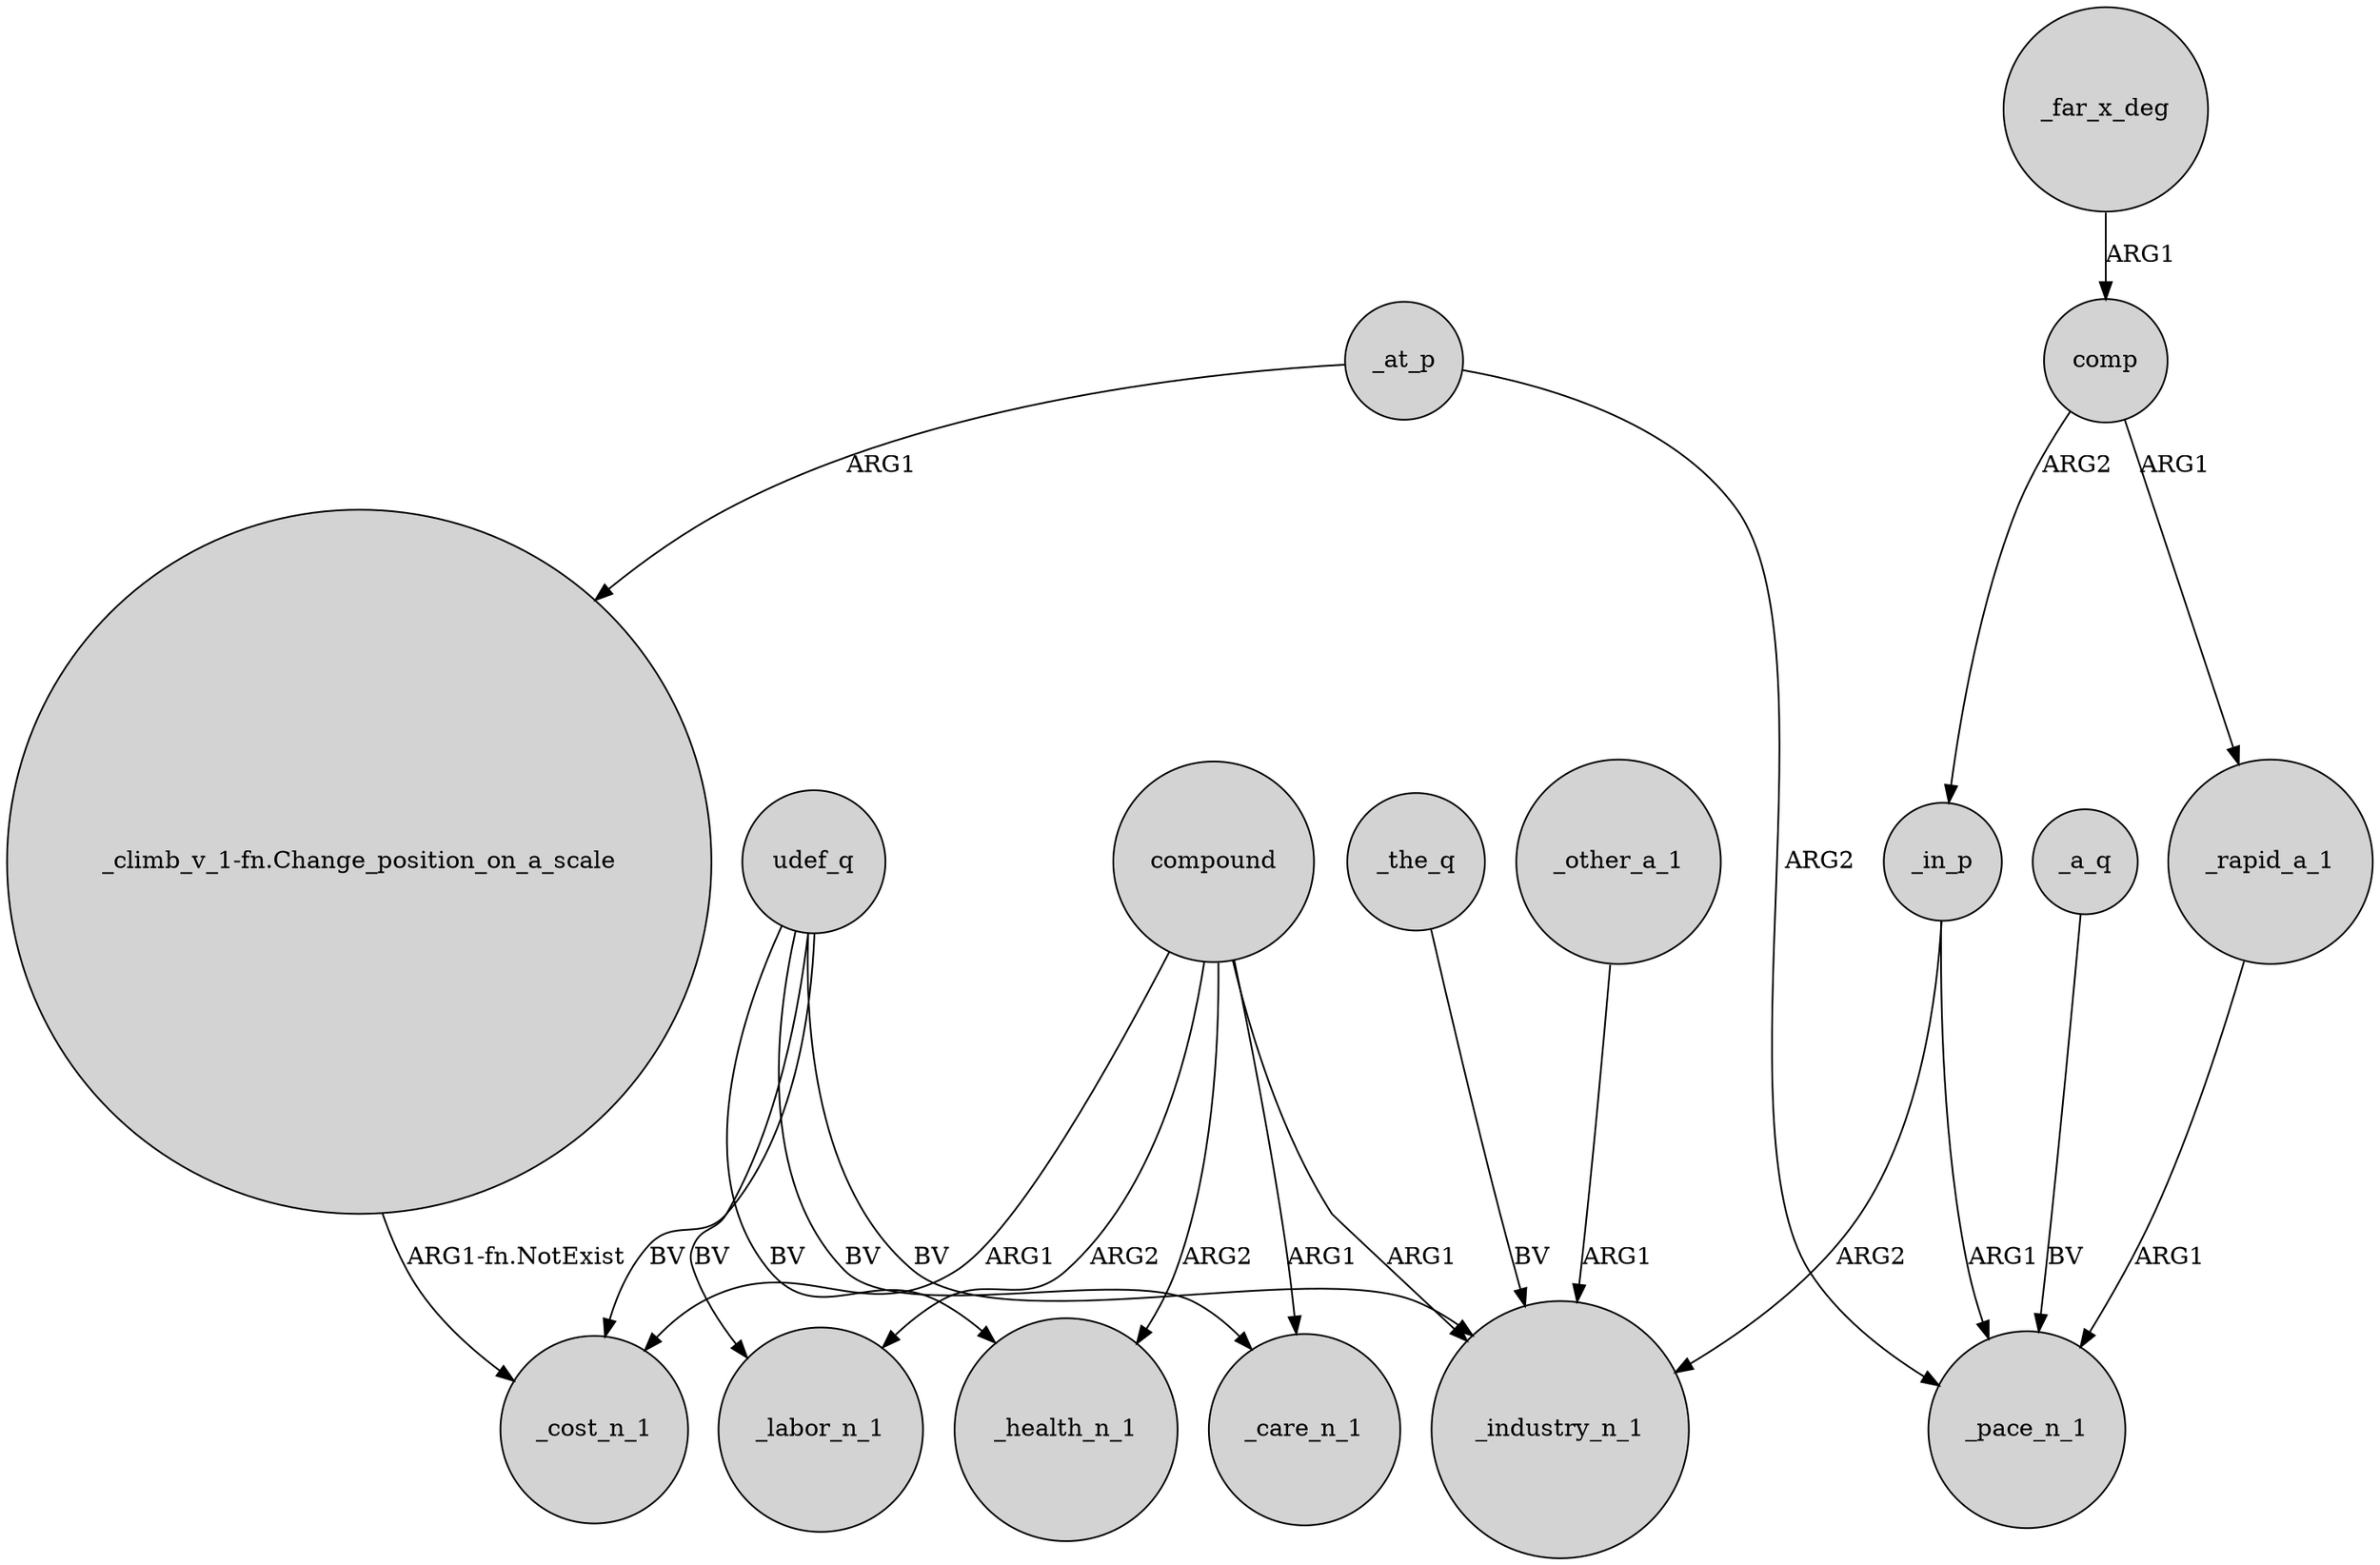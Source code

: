 digraph {
	node [shape=circle style=filled]
	_at_p -> "_climb_v_1-fn.Change_position_on_a_scale" [label=ARG1]
	_a_q -> _pace_n_1 [label=BV]
	udef_q -> _care_n_1 [label=BV]
	comp -> _in_p [label=ARG2]
	_in_p -> _industry_n_1 [label=ARG2]
	compound -> _industry_n_1 [label=ARG1]
	compound -> _labor_n_1 [label=ARG2]
	udef_q -> _cost_n_1 [label=BV]
	_the_q -> _industry_n_1 [label=BV]
	_rapid_a_1 -> _pace_n_1 [label=ARG1]
	udef_q -> _labor_n_1 [label=BV]
	_in_p -> _pace_n_1 [label=ARG1]
	compound -> _health_n_1 [label=ARG2]
	"_climb_v_1-fn.Change_position_on_a_scale" -> _cost_n_1 [label="ARG1-fn.NotExist"]
	udef_q -> _health_n_1 [label=BV]
	comp -> _rapid_a_1 [label=ARG1]
	compound -> _cost_n_1 [label=ARG1]
	_far_x_deg -> comp [label=ARG1]
	compound -> _care_n_1 [label=ARG1]
	_at_p -> _pace_n_1 [label=ARG2]
	_other_a_1 -> _industry_n_1 [label=ARG1]
	udef_q -> _industry_n_1 [label=BV]
}
